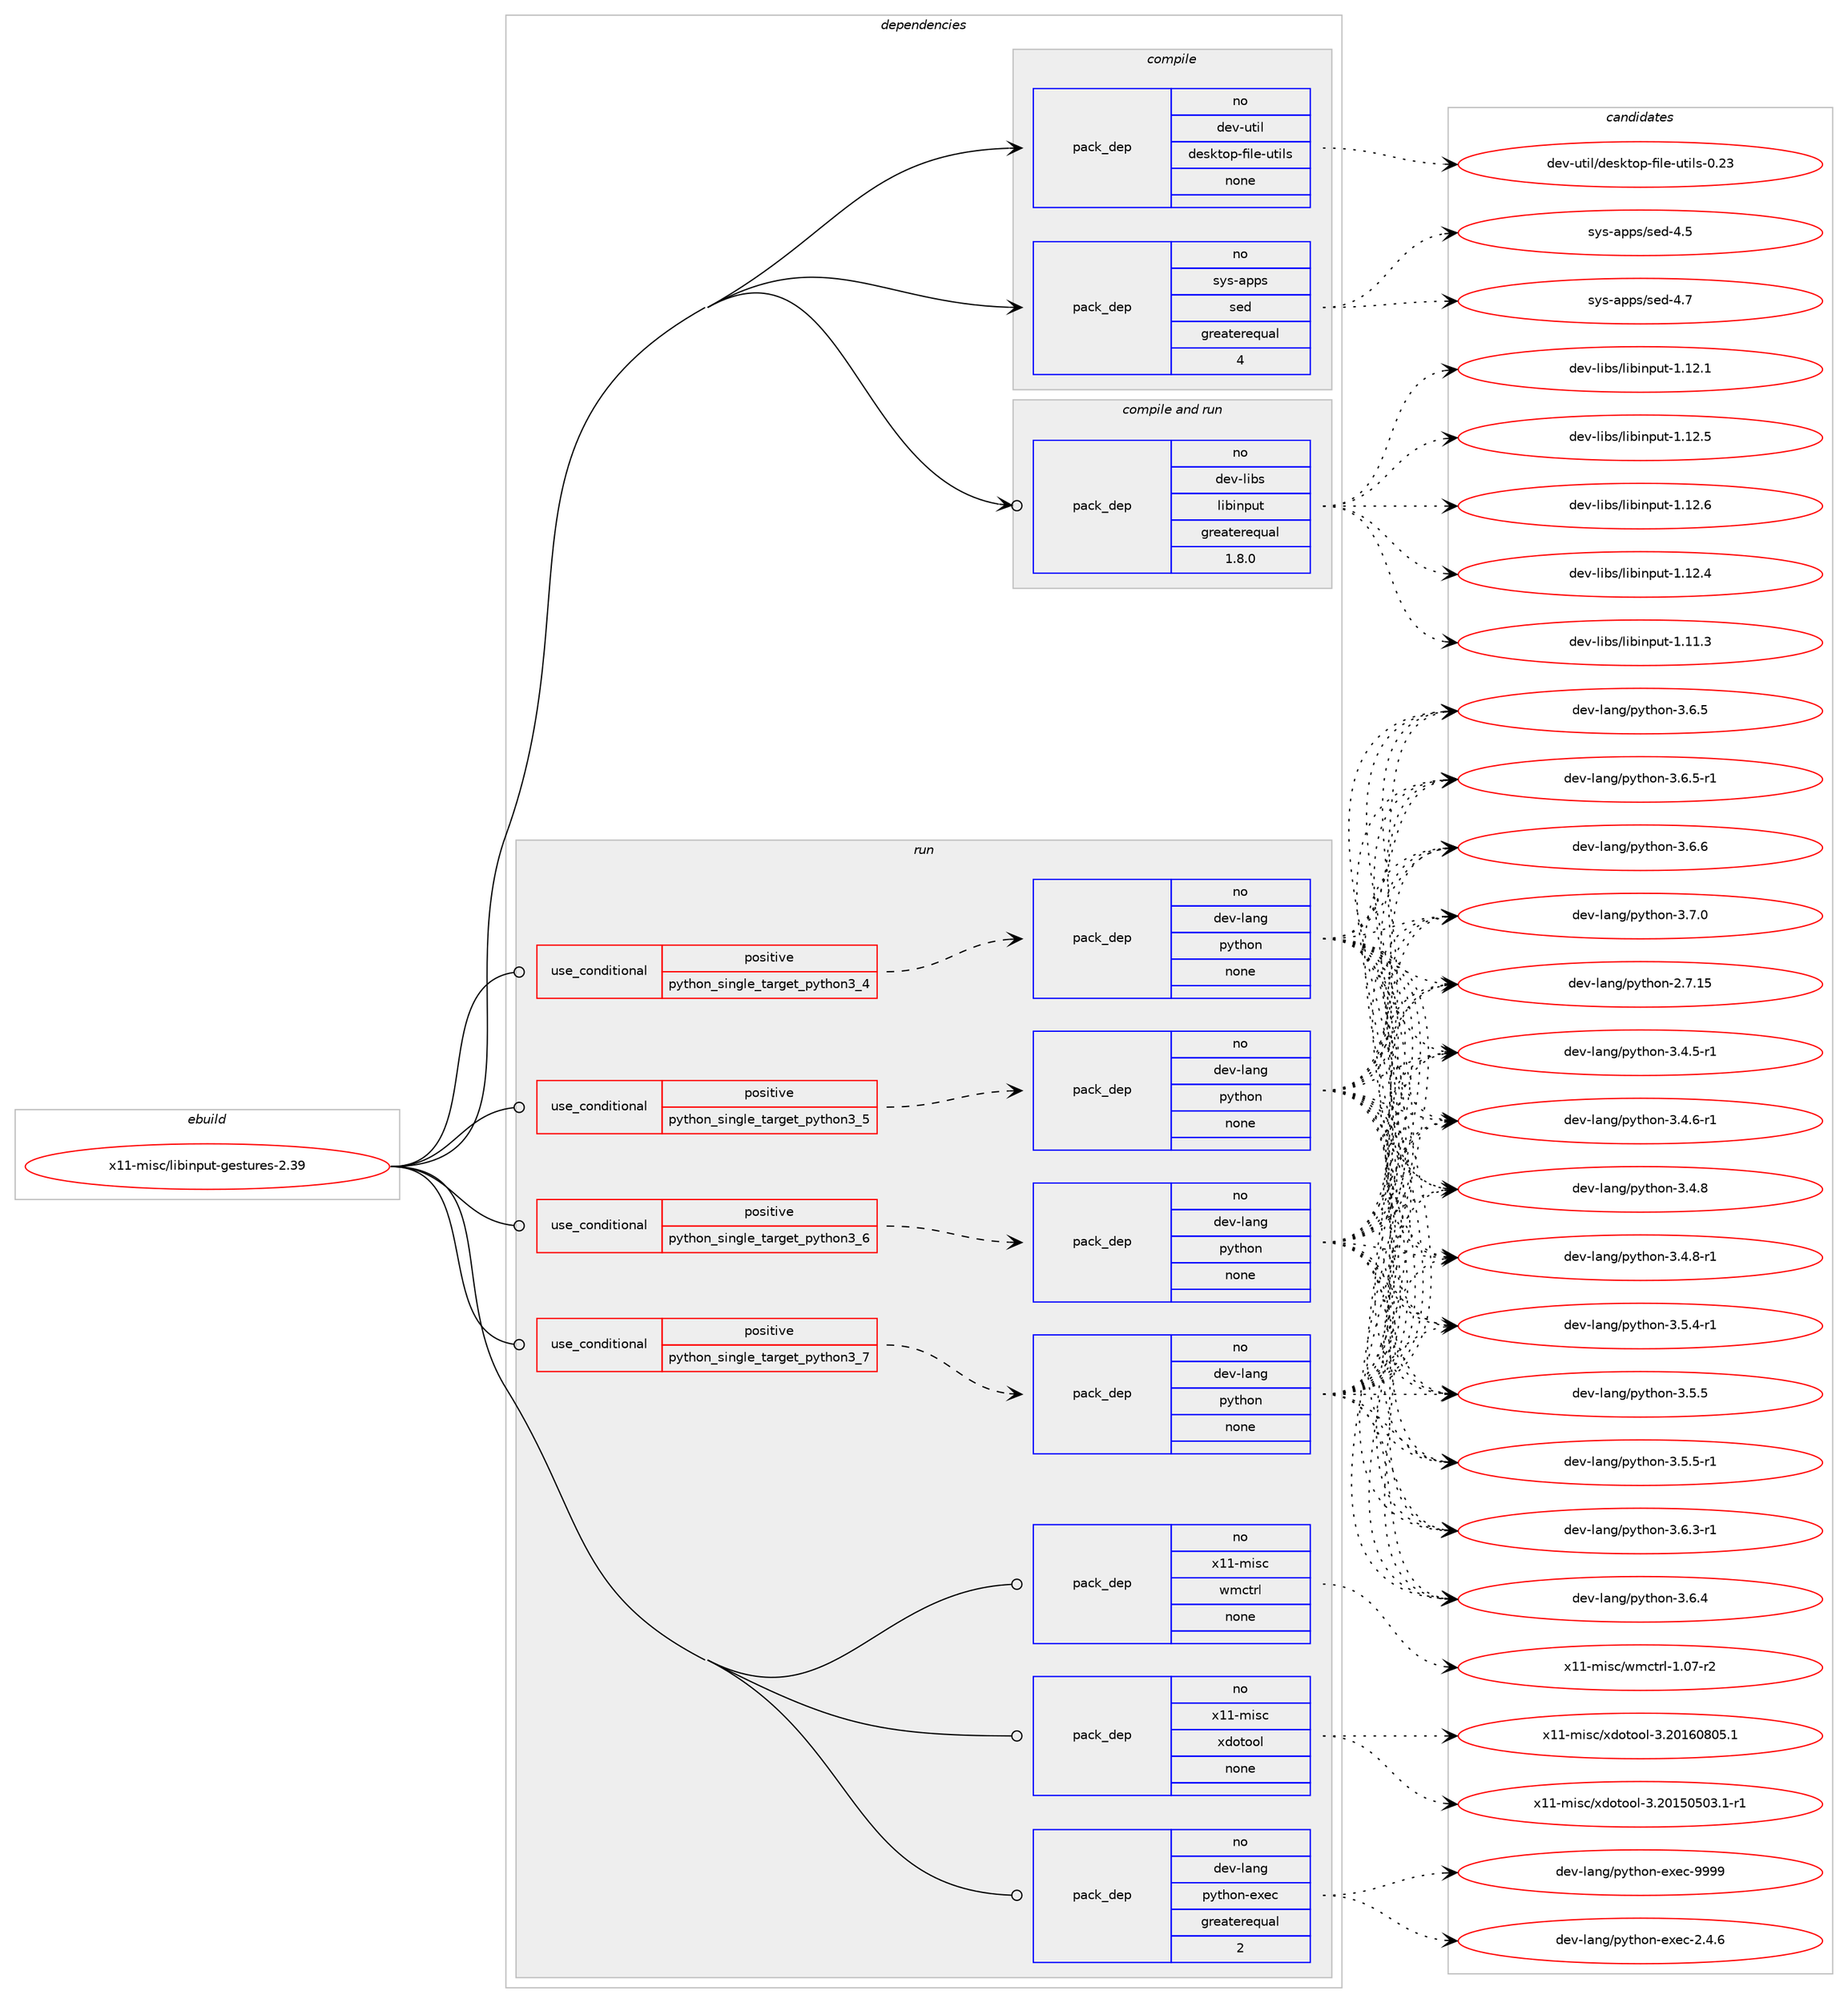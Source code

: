 digraph prolog {

# *************
# Graph options
# *************

newrank=true;
concentrate=true;
compound=true;
graph [rankdir=LR,fontname=Helvetica,fontsize=10,ranksep=1.5];#, ranksep=2.5, nodesep=0.2];
edge  [arrowhead=vee];
node  [fontname=Helvetica,fontsize=10];

# **********
# The ebuild
# **********

subgraph cluster_leftcol {
color=gray;
rank=same;
label=<<i>ebuild</i>>;
id [label="x11-misc/libinput-gestures-2.39", color=red, width=4, href="../x11-misc/libinput-gestures-2.39.svg"];
}

# ****************
# The dependencies
# ****************

subgraph cluster_midcol {
color=gray;
label=<<i>dependencies</i>>;
subgraph cluster_compile {
fillcolor="#eeeeee";
style=filled;
label=<<i>compile</i>>;
subgraph pack6336 {
dependency7813 [label=<<TABLE BORDER="0" CELLBORDER="1" CELLSPACING="0" CELLPADDING="4" WIDTH="220"><TR><TD ROWSPAN="6" CELLPADDING="30">pack_dep</TD></TR><TR><TD WIDTH="110">no</TD></TR><TR><TD>dev-util</TD></TR><TR><TD>desktop-file-utils</TD></TR><TR><TD>none</TD></TR><TR><TD></TD></TR></TABLE>>, shape=none, color=blue];
}
id:e -> dependency7813:w [weight=20,style="solid",arrowhead="vee"];
subgraph pack6337 {
dependency7814 [label=<<TABLE BORDER="0" CELLBORDER="1" CELLSPACING="0" CELLPADDING="4" WIDTH="220"><TR><TD ROWSPAN="6" CELLPADDING="30">pack_dep</TD></TR><TR><TD WIDTH="110">no</TD></TR><TR><TD>sys-apps</TD></TR><TR><TD>sed</TD></TR><TR><TD>greaterequal</TD></TR><TR><TD>4</TD></TR></TABLE>>, shape=none, color=blue];
}
id:e -> dependency7814:w [weight=20,style="solid",arrowhead="vee"];
}
subgraph cluster_compileandrun {
fillcolor="#eeeeee";
style=filled;
label=<<i>compile and run</i>>;
subgraph pack6338 {
dependency7815 [label=<<TABLE BORDER="0" CELLBORDER="1" CELLSPACING="0" CELLPADDING="4" WIDTH="220"><TR><TD ROWSPAN="6" CELLPADDING="30">pack_dep</TD></TR><TR><TD WIDTH="110">no</TD></TR><TR><TD>dev-libs</TD></TR><TR><TD>libinput</TD></TR><TR><TD>greaterequal</TD></TR><TR><TD>1.8.0</TD></TR></TABLE>>, shape=none, color=blue];
}
id:e -> dependency7815:w [weight=20,style="solid",arrowhead="odotvee"];
}
subgraph cluster_run {
fillcolor="#eeeeee";
style=filled;
label=<<i>run</i>>;
subgraph cond1288 {
dependency7816 [label=<<TABLE BORDER="0" CELLBORDER="1" CELLSPACING="0" CELLPADDING="4"><TR><TD ROWSPAN="3" CELLPADDING="10">use_conditional</TD></TR><TR><TD>positive</TD></TR><TR><TD>python_single_target_python3_4</TD></TR></TABLE>>, shape=none, color=red];
subgraph pack6339 {
dependency7817 [label=<<TABLE BORDER="0" CELLBORDER="1" CELLSPACING="0" CELLPADDING="4" WIDTH="220"><TR><TD ROWSPAN="6" CELLPADDING="30">pack_dep</TD></TR><TR><TD WIDTH="110">no</TD></TR><TR><TD>dev-lang</TD></TR><TR><TD>python</TD></TR><TR><TD>none</TD></TR><TR><TD></TD></TR></TABLE>>, shape=none, color=blue];
}
dependency7816:e -> dependency7817:w [weight=20,style="dashed",arrowhead="vee"];
}
id:e -> dependency7816:w [weight=20,style="solid",arrowhead="odot"];
subgraph cond1289 {
dependency7818 [label=<<TABLE BORDER="0" CELLBORDER="1" CELLSPACING="0" CELLPADDING="4"><TR><TD ROWSPAN="3" CELLPADDING="10">use_conditional</TD></TR><TR><TD>positive</TD></TR><TR><TD>python_single_target_python3_5</TD></TR></TABLE>>, shape=none, color=red];
subgraph pack6340 {
dependency7819 [label=<<TABLE BORDER="0" CELLBORDER="1" CELLSPACING="0" CELLPADDING="4" WIDTH="220"><TR><TD ROWSPAN="6" CELLPADDING="30">pack_dep</TD></TR><TR><TD WIDTH="110">no</TD></TR><TR><TD>dev-lang</TD></TR><TR><TD>python</TD></TR><TR><TD>none</TD></TR><TR><TD></TD></TR></TABLE>>, shape=none, color=blue];
}
dependency7818:e -> dependency7819:w [weight=20,style="dashed",arrowhead="vee"];
}
id:e -> dependency7818:w [weight=20,style="solid",arrowhead="odot"];
subgraph cond1290 {
dependency7820 [label=<<TABLE BORDER="0" CELLBORDER="1" CELLSPACING="0" CELLPADDING="4"><TR><TD ROWSPAN="3" CELLPADDING="10">use_conditional</TD></TR><TR><TD>positive</TD></TR><TR><TD>python_single_target_python3_6</TD></TR></TABLE>>, shape=none, color=red];
subgraph pack6341 {
dependency7821 [label=<<TABLE BORDER="0" CELLBORDER="1" CELLSPACING="0" CELLPADDING="4" WIDTH="220"><TR><TD ROWSPAN="6" CELLPADDING="30">pack_dep</TD></TR><TR><TD WIDTH="110">no</TD></TR><TR><TD>dev-lang</TD></TR><TR><TD>python</TD></TR><TR><TD>none</TD></TR><TR><TD></TD></TR></TABLE>>, shape=none, color=blue];
}
dependency7820:e -> dependency7821:w [weight=20,style="dashed",arrowhead="vee"];
}
id:e -> dependency7820:w [weight=20,style="solid",arrowhead="odot"];
subgraph cond1291 {
dependency7822 [label=<<TABLE BORDER="0" CELLBORDER="1" CELLSPACING="0" CELLPADDING="4"><TR><TD ROWSPAN="3" CELLPADDING="10">use_conditional</TD></TR><TR><TD>positive</TD></TR><TR><TD>python_single_target_python3_7</TD></TR></TABLE>>, shape=none, color=red];
subgraph pack6342 {
dependency7823 [label=<<TABLE BORDER="0" CELLBORDER="1" CELLSPACING="0" CELLPADDING="4" WIDTH="220"><TR><TD ROWSPAN="6" CELLPADDING="30">pack_dep</TD></TR><TR><TD WIDTH="110">no</TD></TR><TR><TD>dev-lang</TD></TR><TR><TD>python</TD></TR><TR><TD>none</TD></TR><TR><TD></TD></TR></TABLE>>, shape=none, color=blue];
}
dependency7822:e -> dependency7823:w [weight=20,style="dashed",arrowhead="vee"];
}
id:e -> dependency7822:w [weight=20,style="solid",arrowhead="odot"];
subgraph pack6343 {
dependency7824 [label=<<TABLE BORDER="0" CELLBORDER="1" CELLSPACING="0" CELLPADDING="4" WIDTH="220"><TR><TD ROWSPAN="6" CELLPADDING="30">pack_dep</TD></TR><TR><TD WIDTH="110">no</TD></TR><TR><TD>dev-lang</TD></TR><TR><TD>python-exec</TD></TR><TR><TD>greaterequal</TD></TR><TR><TD>2</TD></TR></TABLE>>, shape=none, color=blue];
}
id:e -> dependency7824:w [weight=20,style="solid",arrowhead="odot"];
subgraph pack6344 {
dependency7825 [label=<<TABLE BORDER="0" CELLBORDER="1" CELLSPACING="0" CELLPADDING="4" WIDTH="220"><TR><TD ROWSPAN="6" CELLPADDING="30">pack_dep</TD></TR><TR><TD WIDTH="110">no</TD></TR><TR><TD>x11-misc</TD></TR><TR><TD>wmctrl</TD></TR><TR><TD>none</TD></TR><TR><TD></TD></TR></TABLE>>, shape=none, color=blue];
}
id:e -> dependency7825:w [weight=20,style="solid",arrowhead="odot"];
subgraph pack6345 {
dependency7826 [label=<<TABLE BORDER="0" CELLBORDER="1" CELLSPACING="0" CELLPADDING="4" WIDTH="220"><TR><TD ROWSPAN="6" CELLPADDING="30">pack_dep</TD></TR><TR><TD WIDTH="110">no</TD></TR><TR><TD>x11-misc</TD></TR><TR><TD>xdotool</TD></TR><TR><TD>none</TD></TR><TR><TD></TD></TR></TABLE>>, shape=none, color=blue];
}
id:e -> dependency7826:w [weight=20,style="solid",arrowhead="odot"];
}
}

# **************
# The candidates
# **************

subgraph cluster_choices {
rank=same;
color=gray;
label=<<i>candidates</i>>;

subgraph choice6336 {
color=black;
nodesep=1;
choice100101118451171161051084710010111510711611111245102105108101451171161051081154548465051 [label="dev-util/desktop-file-utils-0.23", color=red, width=4,href="../dev-util/desktop-file-utils-0.23.svg"];
dependency7813:e -> choice100101118451171161051084710010111510711611111245102105108101451171161051081154548465051:w [style=dotted,weight="100"];
}
subgraph choice6337 {
color=black;
nodesep=1;
choice11512111545971121121154711510110045524653 [label="sys-apps/sed-4.5", color=red, width=4,href="../sys-apps/sed-4.5.svg"];
choice11512111545971121121154711510110045524655 [label="sys-apps/sed-4.7", color=red, width=4,href="../sys-apps/sed-4.7.svg"];
dependency7814:e -> choice11512111545971121121154711510110045524653:w [style=dotted,weight="100"];
dependency7814:e -> choice11512111545971121121154711510110045524655:w [style=dotted,weight="100"];
}
subgraph choice6338 {
color=black;
nodesep=1;
choice1001011184510810598115471081059810511011211711645494649504652 [label="dev-libs/libinput-1.12.4", color=red, width=4,href="../dev-libs/libinput-1.12.4.svg"];
choice1001011184510810598115471081059810511011211711645494649494651 [label="dev-libs/libinput-1.11.3", color=red, width=4,href="../dev-libs/libinput-1.11.3.svg"];
choice1001011184510810598115471081059810511011211711645494649504649 [label="dev-libs/libinput-1.12.1", color=red, width=4,href="../dev-libs/libinput-1.12.1.svg"];
choice1001011184510810598115471081059810511011211711645494649504653 [label="dev-libs/libinput-1.12.5", color=red, width=4,href="../dev-libs/libinput-1.12.5.svg"];
choice1001011184510810598115471081059810511011211711645494649504654 [label="dev-libs/libinput-1.12.6", color=red, width=4,href="../dev-libs/libinput-1.12.6.svg"];
dependency7815:e -> choice1001011184510810598115471081059810511011211711645494649504652:w [style=dotted,weight="100"];
dependency7815:e -> choice1001011184510810598115471081059810511011211711645494649494651:w [style=dotted,weight="100"];
dependency7815:e -> choice1001011184510810598115471081059810511011211711645494649504649:w [style=dotted,weight="100"];
dependency7815:e -> choice1001011184510810598115471081059810511011211711645494649504653:w [style=dotted,weight="100"];
dependency7815:e -> choice1001011184510810598115471081059810511011211711645494649504654:w [style=dotted,weight="100"];
}
subgraph choice6339 {
color=black;
nodesep=1;
choice10010111845108971101034711212111610411111045504655464953 [label="dev-lang/python-2.7.15", color=red, width=4,href="../dev-lang/python-2.7.15.svg"];
choice1001011184510897110103471121211161041111104551465246534511449 [label="dev-lang/python-3.4.5-r1", color=red, width=4,href="../dev-lang/python-3.4.5-r1.svg"];
choice1001011184510897110103471121211161041111104551465246544511449 [label="dev-lang/python-3.4.6-r1", color=red, width=4,href="../dev-lang/python-3.4.6-r1.svg"];
choice100101118451089711010347112121116104111110455146524656 [label="dev-lang/python-3.4.8", color=red, width=4,href="../dev-lang/python-3.4.8.svg"];
choice1001011184510897110103471121211161041111104551465246564511449 [label="dev-lang/python-3.4.8-r1", color=red, width=4,href="../dev-lang/python-3.4.8-r1.svg"];
choice1001011184510897110103471121211161041111104551465346524511449 [label="dev-lang/python-3.5.4-r1", color=red, width=4,href="../dev-lang/python-3.5.4-r1.svg"];
choice100101118451089711010347112121116104111110455146534653 [label="dev-lang/python-3.5.5", color=red, width=4,href="../dev-lang/python-3.5.5.svg"];
choice1001011184510897110103471121211161041111104551465346534511449 [label="dev-lang/python-3.5.5-r1", color=red, width=4,href="../dev-lang/python-3.5.5-r1.svg"];
choice1001011184510897110103471121211161041111104551465446514511449 [label="dev-lang/python-3.6.3-r1", color=red, width=4,href="../dev-lang/python-3.6.3-r1.svg"];
choice100101118451089711010347112121116104111110455146544652 [label="dev-lang/python-3.6.4", color=red, width=4,href="../dev-lang/python-3.6.4.svg"];
choice100101118451089711010347112121116104111110455146544653 [label="dev-lang/python-3.6.5", color=red, width=4,href="../dev-lang/python-3.6.5.svg"];
choice1001011184510897110103471121211161041111104551465446534511449 [label="dev-lang/python-3.6.5-r1", color=red, width=4,href="../dev-lang/python-3.6.5-r1.svg"];
choice100101118451089711010347112121116104111110455146544654 [label="dev-lang/python-3.6.6", color=red, width=4,href="../dev-lang/python-3.6.6.svg"];
choice100101118451089711010347112121116104111110455146554648 [label="dev-lang/python-3.7.0", color=red, width=4,href="../dev-lang/python-3.7.0.svg"];
dependency7817:e -> choice10010111845108971101034711212111610411111045504655464953:w [style=dotted,weight="100"];
dependency7817:e -> choice1001011184510897110103471121211161041111104551465246534511449:w [style=dotted,weight="100"];
dependency7817:e -> choice1001011184510897110103471121211161041111104551465246544511449:w [style=dotted,weight="100"];
dependency7817:e -> choice100101118451089711010347112121116104111110455146524656:w [style=dotted,weight="100"];
dependency7817:e -> choice1001011184510897110103471121211161041111104551465246564511449:w [style=dotted,weight="100"];
dependency7817:e -> choice1001011184510897110103471121211161041111104551465346524511449:w [style=dotted,weight="100"];
dependency7817:e -> choice100101118451089711010347112121116104111110455146534653:w [style=dotted,weight="100"];
dependency7817:e -> choice1001011184510897110103471121211161041111104551465346534511449:w [style=dotted,weight="100"];
dependency7817:e -> choice1001011184510897110103471121211161041111104551465446514511449:w [style=dotted,weight="100"];
dependency7817:e -> choice100101118451089711010347112121116104111110455146544652:w [style=dotted,weight="100"];
dependency7817:e -> choice100101118451089711010347112121116104111110455146544653:w [style=dotted,weight="100"];
dependency7817:e -> choice1001011184510897110103471121211161041111104551465446534511449:w [style=dotted,weight="100"];
dependency7817:e -> choice100101118451089711010347112121116104111110455146544654:w [style=dotted,weight="100"];
dependency7817:e -> choice100101118451089711010347112121116104111110455146554648:w [style=dotted,weight="100"];
}
subgraph choice6340 {
color=black;
nodesep=1;
choice10010111845108971101034711212111610411111045504655464953 [label="dev-lang/python-2.7.15", color=red, width=4,href="../dev-lang/python-2.7.15.svg"];
choice1001011184510897110103471121211161041111104551465246534511449 [label="dev-lang/python-3.4.5-r1", color=red, width=4,href="../dev-lang/python-3.4.5-r1.svg"];
choice1001011184510897110103471121211161041111104551465246544511449 [label="dev-lang/python-3.4.6-r1", color=red, width=4,href="../dev-lang/python-3.4.6-r1.svg"];
choice100101118451089711010347112121116104111110455146524656 [label="dev-lang/python-3.4.8", color=red, width=4,href="../dev-lang/python-3.4.8.svg"];
choice1001011184510897110103471121211161041111104551465246564511449 [label="dev-lang/python-3.4.8-r1", color=red, width=4,href="../dev-lang/python-3.4.8-r1.svg"];
choice1001011184510897110103471121211161041111104551465346524511449 [label="dev-lang/python-3.5.4-r1", color=red, width=4,href="../dev-lang/python-3.5.4-r1.svg"];
choice100101118451089711010347112121116104111110455146534653 [label="dev-lang/python-3.5.5", color=red, width=4,href="../dev-lang/python-3.5.5.svg"];
choice1001011184510897110103471121211161041111104551465346534511449 [label="dev-lang/python-3.5.5-r1", color=red, width=4,href="../dev-lang/python-3.5.5-r1.svg"];
choice1001011184510897110103471121211161041111104551465446514511449 [label="dev-lang/python-3.6.3-r1", color=red, width=4,href="../dev-lang/python-3.6.3-r1.svg"];
choice100101118451089711010347112121116104111110455146544652 [label="dev-lang/python-3.6.4", color=red, width=4,href="../dev-lang/python-3.6.4.svg"];
choice100101118451089711010347112121116104111110455146544653 [label="dev-lang/python-3.6.5", color=red, width=4,href="../dev-lang/python-3.6.5.svg"];
choice1001011184510897110103471121211161041111104551465446534511449 [label="dev-lang/python-3.6.5-r1", color=red, width=4,href="../dev-lang/python-3.6.5-r1.svg"];
choice100101118451089711010347112121116104111110455146544654 [label="dev-lang/python-3.6.6", color=red, width=4,href="../dev-lang/python-3.6.6.svg"];
choice100101118451089711010347112121116104111110455146554648 [label="dev-lang/python-3.7.0", color=red, width=4,href="../dev-lang/python-3.7.0.svg"];
dependency7819:e -> choice10010111845108971101034711212111610411111045504655464953:w [style=dotted,weight="100"];
dependency7819:e -> choice1001011184510897110103471121211161041111104551465246534511449:w [style=dotted,weight="100"];
dependency7819:e -> choice1001011184510897110103471121211161041111104551465246544511449:w [style=dotted,weight="100"];
dependency7819:e -> choice100101118451089711010347112121116104111110455146524656:w [style=dotted,weight="100"];
dependency7819:e -> choice1001011184510897110103471121211161041111104551465246564511449:w [style=dotted,weight="100"];
dependency7819:e -> choice1001011184510897110103471121211161041111104551465346524511449:w [style=dotted,weight="100"];
dependency7819:e -> choice100101118451089711010347112121116104111110455146534653:w [style=dotted,weight="100"];
dependency7819:e -> choice1001011184510897110103471121211161041111104551465346534511449:w [style=dotted,weight="100"];
dependency7819:e -> choice1001011184510897110103471121211161041111104551465446514511449:w [style=dotted,weight="100"];
dependency7819:e -> choice100101118451089711010347112121116104111110455146544652:w [style=dotted,weight="100"];
dependency7819:e -> choice100101118451089711010347112121116104111110455146544653:w [style=dotted,weight="100"];
dependency7819:e -> choice1001011184510897110103471121211161041111104551465446534511449:w [style=dotted,weight="100"];
dependency7819:e -> choice100101118451089711010347112121116104111110455146544654:w [style=dotted,weight="100"];
dependency7819:e -> choice100101118451089711010347112121116104111110455146554648:w [style=dotted,weight="100"];
}
subgraph choice6341 {
color=black;
nodesep=1;
choice10010111845108971101034711212111610411111045504655464953 [label="dev-lang/python-2.7.15", color=red, width=4,href="../dev-lang/python-2.7.15.svg"];
choice1001011184510897110103471121211161041111104551465246534511449 [label="dev-lang/python-3.4.5-r1", color=red, width=4,href="../dev-lang/python-3.4.5-r1.svg"];
choice1001011184510897110103471121211161041111104551465246544511449 [label="dev-lang/python-3.4.6-r1", color=red, width=4,href="../dev-lang/python-3.4.6-r1.svg"];
choice100101118451089711010347112121116104111110455146524656 [label="dev-lang/python-3.4.8", color=red, width=4,href="../dev-lang/python-3.4.8.svg"];
choice1001011184510897110103471121211161041111104551465246564511449 [label="dev-lang/python-3.4.8-r1", color=red, width=4,href="../dev-lang/python-3.4.8-r1.svg"];
choice1001011184510897110103471121211161041111104551465346524511449 [label="dev-lang/python-3.5.4-r1", color=red, width=4,href="../dev-lang/python-3.5.4-r1.svg"];
choice100101118451089711010347112121116104111110455146534653 [label="dev-lang/python-3.5.5", color=red, width=4,href="../dev-lang/python-3.5.5.svg"];
choice1001011184510897110103471121211161041111104551465346534511449 [label="dev-lang/python-3.5.5-r1", color=red, width=4,href="../dev-lang/python-3.5.5-r1.svg"];
choice1001011184510897110103471121211161041111104551465446514511449 [label="dev-lang/python-3.6.3-r1", color=red, width=4,href="../dev-lang/python-3.6.3-r1.svg"];
choice100101118451089711010347112121116104111110455146544652 [label="dev-lang/python-3.6.4", color=red, width=4,href="../dev-lang/python-3.6.4.svg"];
choice100101118451089711010347112121116104111110455146544653 [label="dev-lang/python-3.6.5", color=red, width=4,href="../dev-lang/python-3.6.5.svg"];
choice1001011184510897110103471121211161041111104551465446534511449 [label="dev-lang/python-3.6.5-r1", color=red, width=4,href="../dev-lang/python-3.6.5-r1.svg"];
choice100101118451089711010347112121116104111110455146544654 [label="dev-lang/python-3.6.6", color=red, width=4,href="../dev-lang/python-3.6.6.svg"];
choice100101118451089711010347112121116104111110455146554648 [label="dev-lang/python-3.7.0", color=red, width=4,href="../dev-lang/python-3.7.0.svg"];
dependency7821:e -> choice10010111845108971101034711212111610411111045504655464953:w [style=dotted,weight="100"];
dependency7821:e -> choice1001011184510897110103471121211161041111104551465246534511449:w [style=dotted,weight="100"];
dependency7821:e -> choice1001011184510897110103471121211161041111104551465246544511449:w [style=dotted,weight="100"];
dependency7821:e -> choice100101118451089711010347112121116104111110455146524656:w [style=dotted,weight="100"];
dependency7821:e -> choice1001011184510897110103471121211161041111104551465246564511449:w [style=dotted,weight="100"];
dependency7821:e -> choice1001011184510897110103471121211161041111104551465346524511449:w [style=dotted,weight="100"];
dependency7821:e -> choice100101118451089711010347112121116104111110455146534653:w [style=dotted,weight="100"];
dependency7821:e -> choice1001011184510897110103471121211161041111104551465346534511449:w [style=dotted,weight="100"];
dependency7821:e -> choice1001011184510897110103471121211161041111104551465446514511449:w [style=dotted,weight="100"];
dependency7821:e -> choice100101118451089711010347112121116104111110455146544652:w [style=dotted,weight="100"];
dependency7821:e -> choice100101118451089711010347112121116104111110455146544653:w [style=dotted,weight="100"];
dependency7821:e -> choice1001011184510897110103471121211161041111104551465446534511449:w [style=dotted,weight="100"];
dependency7821:e -> choice100101118451089711010347112121116104111110455146544654:w [style=dotted,weight="100"];
dependency7821:e -> choice100101118451089711010347112121116104111110455146554648:w [style=dotted,weight="100"];
}
subgraph choice6342 {
color=black;
nodesep=1;
choice10010111845108971101034711212111610411111045504655464953 [label="dev-lang/python-2.7.15", color=red, width=4,href="../dev-lang/python-2.7.15.svg"];
choice1001011184510897110103471121211161041111104551465246534511449 [label="dev-lang/python-3.4.5-r1", color=red, width=4,href="../dev-lang/python-3.4.5-r1.svg"];
choice1001011184510897110103471121211161041111104551465246544511449 [label="dev-lang/python-3.4.6-r1", color=red, width=4,href="../dev-lang/python-3.4.6-r1.svg"];
choice100101118451089711010347112121116104111110455146524656 [label="dev-lang/python-3.4.8", color=red, width=4,href="../dev-lang/python-3.4.8.svg"];
choice1001011184510897110103471121211161041111104551465246564511449 [label="dev-lang/python-3.4.8-r1", color=red, width=4,href="../dev-lang/python-3.4.8-r1.svg"];
choice1001011184510897110103471121211161041111104551465346524511449 [label="dev-lang/python-3.5.4-r1", color=red, width=4,href="../dev-lang/python-3.5.4-r1.svg"];
choice100101118451089711010347112121116104111110455146534653 [label="dev-lang/python-3.5.5", color=red, width=4,href="../dev-lang/python-3.5.5.svg"];
choice1001011184510897110103471121211161041111104551465346534511449 [label="dev-lang/python-3.5.5-r1", color=red, width=4,href="../dev-lang/python-3.5.5-r1.svg"];
choice1001011184510897110103471121211161041111104551465446514511449 [label="dev-lang/python-3.6.3-r1", color=red, width=4,href="../dev-lang/python-3.6.3-r1.svg"];
choice100101118451089711010347112121116104111110455146544652 [label="dev-lang/python-3.6.4", color=red, width=4,href="../dev-lang/python-3.6.4.svg"];
choice100101118451089711010347112121116104111110455146544653 [label="dev-lang/python-3.6.5", color=red, width=4,href="../dev-lang/python-3.6.5.svg"];
choice1001011184510897110103471121211161041111104551465446534511449 [label="dev-lang/python-3.6.5-r1", color=red, width=4,href="../dev-lang/python-3.6.5-r1.svg"];
choice100101118451089711010347112121116104111110455146544654 [label="dev-lang/python-3.6.6", color=red, width=4,href="../dev-lang/python-3.6.6.svg"];
choice100101118451089711010347112121116104111110455146554648 [label="dev-lang/python-3.7.0", color=red, width=4,href="../dev-lang/python-3.7.0.svg"];
dependency7823:e -> choice10010111845108971101034711212111610411111045504655464953:w [style=dotted,weight="100"];
dependency7823:e -> choice1001011184510897110103471121211161041111104551465246534511449:w [style=dotted,weight="100"];
dependency7823:e -> choice1001011184510897110103471121211161041111104551465246544511449:w [style=dotted,weight="100"];
dependency7823:e -> choice100101118451089711010347112121116104111110455146524656:w [style=dotted,weight="100"];
dependency7823:e -> choice1001011184510897110103471121211161041111104551465246564511449:w [style=dotted,weight="100"];
dependency7823:e -> choice1001011184510897110103471121211161041111104551465346524511449:w [style=dotted,weight="100"];
dependency7823:e -> choice100101118451089711010347112121116104111110455146534653:w [style=dotted,weight="100"];
dependency7823:e -> choice1001011184510897110103471121211161041111104551465346534511449:w [style=dotted,weight="100"];
dependency7823:e -> choice1001011184510897110103471121211161041111104551465446514511449:w [style=dotted,weight="100"];
dependency7823:e -> choice100101118451089711010347112121116104111110455146544652:w [style=dotted,weight="100"];
dependency7823:e -> choice100101118451089711010347112121116104111110455146544653:w [style=dotted,weight="100"];
dependency7823:e -> choice1001011184510897110103471121211161041111104551465446534511449:w [style=dotted,weight="100"];
dependency7823:e -> choice100101118451089711010347112121116104111110455146544654:w [style=dotted,weight="100"];
dependency7823:e -> choice100101118451089711010347112121116104111110455146554648:w [style=dotted,weight="100"];
}
subgraph choice6343 {
color=black;
nodesep=1;
choice1001011184510897110103471121211161041111104510112010199455046524654 [label="dev-lang/python-exec-2.4.6", color=red, width=4,href="../dev-lang/python-exec-2.4.6.svg"];
choice10010111845108971101034711212111610411111045101120101994557575757 [label="dev-lang/python-exec-9999", color=red, width=4,href="../dev-lang/python-exec-9999.svg"];
dependency7824:e -> choice1001011184510897110103471121211161041111104510112010199455046524654:w [style=dotted,weight="100"];
dependency7824:e -> choice10010111845108971101034711212111610411111045101120101994557575757:w [style=dotted,weight="100"];
}
subgraph choice6344 {
color=black;
nodesep=1;
choice12049494510910511599471191099911611410845494648554511450 [label="x11-misc/wmctrl-1.07-r2", color=red, width=4,href="../x11-misc/wmctrl-1.07-r2.svg"];
dependency7825:e -> choice12049494510910511599471191099911611410845494648554511450:w [style=dotted,weight="100"];
}
subgraph choice6345 {
color=black;
nodesep=1;
choice1204949451091051159947120100111116111111108455146504849534853485146494511449 [label="x11-misc/xdotool-3.20150503.1-r1", color=red, width=4,href="../x11-misc/xdotool-3.20150503.1-r1.svg"];
choice120494945109105115994712010011111611111110845514650484954485648534649 [label="x11-misc/xdotool-3.20160805.1", color=red, width=4,href="../x11-misc/xdotool-3.20160805.1.svg"];
dependency7826:e -> choice1204949451091051159947120100111116111111108455146504849534853485146494511449:w [style=dotted,weight="100"];
dependency7826:e -> choice120494945109105115994712010011111611111110845514650484954485648534649:w [style=dotted,weight="100"];
}
}

}

